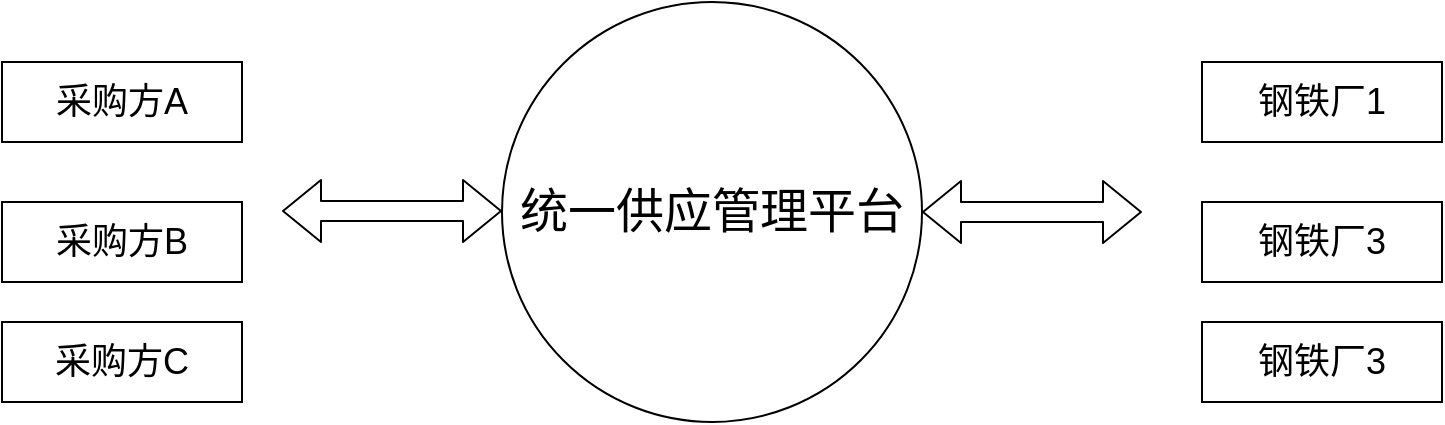<mxfile version="12.8.5" type="github">
  <diagram id="Kfe4qQLI-qH93_cO_NVp" name="Page-1">
    <mxGraphModel dx="946" dy="662" grid="1" gridSize="10" guides="1" tooltips="1" connect="1" arrows="1" fold="1" page="1" pageScale="1" pageWidth="827" pageHeight="1169" math="0" shadow="0">
      <root>
        <mxCell id="0" />
        <mxCell id="1" parent="0" />
        <mxCell id="EZLOXeQjvBtkWZkywqME-1" value="统一供应管理平台" style="ellipse;whiteSpace=wrap;html=1;aspect=fixed;fontSize=24;" vertex="1" parent="1">
          <mxGeometry x="290" y="170" width="210" height="210" as="geometry" />
        </mxCell>
        <mxCell id="EZLOXeQjvBtkWZkywqME-2" value="采购方A" style="rounded=0;whiteSpace=wrap;html=1;fontSize=18;" vertex="1" parent="1">
          <mxGeometry x="40" y="200" width="120" height="40" as="geometry" />
        </mxCell>
        <mxCell id="EZLOXeQjvBtkWZkywqME-3" value="采购方B" style="rounded=0;whiteSpace=wrap;html=1;fontSize=18;" vertex="1" parent="1">
          <mxGeometry x="40" y="270" width="120" height="40" as="geometry" />
        </mxCell>
        <mxCell id="EZLOXeQjvBtkWZkywqME-4" value="采购方C" style="rounded=0;whiteSpace=wrap;html=1;fontSize=18;" vertex="1" parent="1">
          <mxGeometry x="40" y="330" width="120" height="40" as="geometry" />
        </mxCell>
        <mxCell id="EZLOXeQjvBtkWZkywqME-8" value="钢铁厂1" style="rounded=0;whiteSpace=wrap;html=1;fontSize=18;" vertex="1" parent="1">
          <mxGeometry x="640" y="200" width="120" height="40" as="geometry" />
        </mxCell>
        <mxCell id="EZLOXeQjvBtkWZkywqME-9" value="钢铁厂3" style="rounded=0;whiteSpace=wrap;html=1;fontSize=18;" vertex="1" parent="1">
          <mxGeometry x="640" y="270" width="120" height="40" as="geometry" />
        </mxCell>
        <mxCell id="EZLOXeQjvBtkWZkywqME-10" value="钢铁厂3" style="rounded=0;whiteSpace=wrap;html=1;fontSize=18;" vertex="1" parent="1">
          <mxGeometry x="640" y="330" width="120" height="40" as="geometry" />
        </mxCell>
        <mxCell id="EZLOXeQjvBtkWZkywqME-12" value="" style="shape=flexArrow;endArrow=classic;startArrow=classic;html=1;fontSize=18;exitX=1;exitY=0.5;exitDx=0;exitDy=0;" edge="1" parent="1" source="EZLOXeQjvBtkWZkywqME-1">
          <mxGeometry width="50" height="50" relative="1" as="geometry">
            <mxPoint x="390" y="370" as="sourcePoint" />
            <mxPoint x="610" y="275" as="targetPoint" />
          </mxGeometry>
        </mxCell>
        <mxCell id="EZLOXeQjvBtkWZkywqME-13" value="" style="shape=flexArrow;endArrow=classic;startArrow=classic;html=1;fontSize=18;exitX=1;exitY=0.5;exitDx=0;exitDy=0;" edge="1" parent="1">
          <mxGeometry width="50" height="50" relative="1" as="geometry">
            <mxPoint x="180" y="274.5" as="sourcePoint" />
            <mxPoint x="290" y="274.5" as="targetPoint" />
          </mxGeometry>
        </mxCell>
      </root>
    </mxGraphModel>
  </diagram>
</mxfile>
